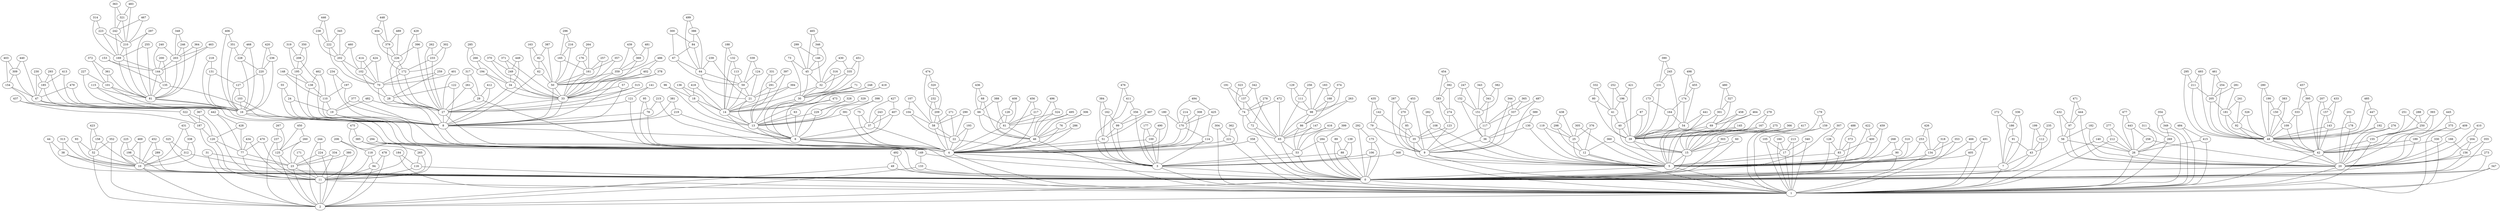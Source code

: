 graph G {
"0";
"1";
"2";
"3";
"4";
"5";
"6";
"7";
"8";
"9";
"10";
"11";
"12";
"13";
"14";
"15";
"16";
"17";
"18";
"19";
"20";
"21";
"22";
"23";
"24";
"25";
"26";
"27";
"28";
"29";
"30";
"31";
"32";
"33";
"34";
"35";
"36";
"37";
"38";
"39";
"40";
"41";
"42";
"43";
"44";
"45";
"46";
"47";
"48";
"49";
"50";
"51";
"52";
"53";
"54";
"55";
"56";
"57";
"58";
"59";
"60";
"61";
"62";
"63";
"64";
"65";
"66";
"67";
"68";
"69";
"70";
"71";
"72";
"73";
"74";
"75";
"76";
"77";
"78";
"79";
"80";
"81";
"82";
"83";
"84";
"85";
"86";
"87";
"88";
"89";
"90";
"91";
"92";
"93";
"94";
"95";
"96";
"97";
"98";
"99";
"100";
"101";
"102";
"103";
"104";
"105";
"106";
"107";
"108";
"109";
"110";
"111";
"112";
"113";
"114";
"115";
"116";
"117";
"118";
"119";
"120";
"121";
"122";
"123";
"124";
"125";
"126";
"127";
"128";
"129";
"130";
"131";
"132";
"133";
"134";
"135";
"136";
"137";
"138";
"139";
"140";
"141";
"142";
"143";
"144";
"145";
"146";
"147";
"148";
"149";
"150";
"151";
"152";
"153";
"154";
"155";
"156";
"157";
"158";
"159";
"160";
"161";
"162";
"163";
"164";
"165";
"166";
"167";
"168";
"169";
"170";
"171";
"172";
"173";
"174";
"175";
"176";
"177";
"178";
"179";
"180";
"181";
"182";
"183";
"184";
"185";
"186";
"187";
"188";
"189";
"190";
"191";
"192";
"193";
"194";
"195";
"196";
"197";
"198";
"199";
"200";
"201";
"202";
"203";
"204";
"205";
"206";
"207";
"208";
"209";
"210";
"211";
"212";
"213";
"214";
"215";
"216";
"217";
"218";
"219";
"220";
"221";
"222";
"223";
"224";
"225";
"226";
"227";
"228";
"229";
"230";
"231";
"232";
"233";
"234";
"235";
"236";
"237";
"238";
"239";
"240";
"241";
"242";
"243";
"244";
"245";
"246";
"247";
"248";
"249";
"250";
"251";
"252";
"253";
"254";
"255";
"256";
"257";
"258";
"259";
"260";
"261";
"262";
"263";
"264";
"265";
"266";
"267";
"268";
"269";
"270";
"271";
"272";
"273";
"274";
"275";
"276";
"277";
"278";
"279";
"280";
"281";
"282";
"283";
"284";
"285";
"286";
"287";
"288";
"289";
"290";
"291";
"292";
"293";
"294";
"295";
"296";
"297";
"298";
"299";
"300";
"301";
"302";
"303";
"304";
"305";
"306";
"307";
"308";
"309";
"310";
"311";
"312";
"313";
"314";
"315";
"316";
"317";
"318";
"319";
"320";
"321";
"322";
"323";
"324";
"325";
"326";
"327";
"328";
"329";
"330";
"331";
"332";
"333";
"334";
"335";
"336";
"337";
"338";
"339";
"340";
"341";
"342";
"343";
"344";
"345";
"346";
"347";
"348";
"349";
"350";
"351";
"352";
"353";
"354";
"355";
"356";
"357";
"358";
"359";
"360";
"361";
"362";
"363";
"364";
"365";
"366";
"367";
"368";
"369";
"370";
"371";
"372";
"373";
"374";
"375";
"376";
"377";
"378";
"379";
"380";
"381";
"382";
"383";
"384";
"385";
"386";
"387";
"388";
"389";
"390";
"391";
"392";
"393";
"394";
"395";
"396";
"397";
"398";
"399";
"400";
"401";
"402";
"403";
"404";
"405";
"406";
"407";
"408";
"409";
"410";
"411";
"412";
"413";
"414";
"415";
"416";
"417";
"418";
"419";
"420";
"421";
"422";
"423";
"424";
"425";
"426";
"427";
"428";
"429";
"430";
"431";
"432";
"433";
"434";
"435";
"436";
"437";
"438";
"439";
"440";
"441";
"442";
"443";
"444";
"445";
"446";
"447";
"448";
"449";
"450";
"451";
"452";
"453";
"454";
"455";
"456";
"457";
"458";
"459";
"460";
"461";
"462";
"463";
"464";
"465";
"466";
"467";
"468";
"469";
"470";
"471";
"472";
"473";
"474";
"475";
"476";
"477";
"478";
"479";
"480";
"481";
"482";
"483";
"484";
"485";
"486";
"487";
"488";
"489";
"490";
"491";
"492";
"493";
"494";
"495";
"496";
"497";
"498";
"499";
    "135" -- "4";
    "300" -- "84";
    "300" -- "67";
    "311" -- "269";
    "175" -- "0";
    "323" -- "137";
    "497" -- "51";
    "376" -- "12";
    "402" -- "33";
    "352" -- "2";
    "444" -- "20";
    "47" -- "16";
    "157" -- "42";
    "273" -- "20";
    "240" -- "203";
    "410" -- "20";
    "186" -- "91";
    "138" -- "110";
    "158" -- "10";
    "171" -- "11";
    "188" -- "132";
    "305" -- "5";
    "209" -- "4";
    "365" -- "337";
    "123" -- "35";
    "299" -- "45";
    "439" -- "369";
    "347" -- "0";
    "123" -- "9";
    "241" -- "92";
    "235" -- "43";
    "483" -- "210";
    "59" -- "21";
    "499" -- "386";
    "145" -- "5";
    "227" -- "16";
    "254" -- "48";
    "172" -- "27";
    "290" -- "58";
    "196" -- "39";
    "166" -- "0";
    "275" -- "39";
    "319" -- "195";
    "367" -- "11";
    "34" -- "33";
    "458" -- "69";
    "383" -- "48";
    "419" -- "30";
    "176" -- "161";
    "146" -- "32";
    "285" -- "266";
    "448" -- "379";
    "302" -- "233";
    "387" -- "50";
    "461" -- "205";
    "427" -- "37";
    "91" -- "7";
    "109" -- "42";
    "231" -- "39";
    "147" -- "65";
    "265" -- "116";
    "91" -- "43";
    "209" -- "58";
    "218" -- "16";
    "408" -- "61";
    "450" -- "260";
    "14" -- "6";
    "440" -- "47";
    "90" -- "0";
    "408" -- "128";
    "432" -- "56";
    "74" -- "72";
    "143" -- "42";
    "357" -- "161";
    "112" -- "0";
    "358" -- "1";
    "420" -- "236";
    "148" -- "110";
    "412" -- "27";
    "326" -- "92";
    "116" -- "1";
    "443" -- "26";
    "361" -- "81";
    "186" -- "7";
    "416" -- "53";
    "106" -- "3";
    "100" -- "4";
    "271" -- "22";
    "158" -- "52";
    "307" -- "0";
    "150" -- "48";
    "5" -- "0";
    "204" -- "156";
    "280" -- "190";
    "56" -- "26";
    "79" -- "35";
    "22" -- "3";
    "79" -- "9";
    "389" -- "36";
    "248" -- "14";
    "345" -- "202";
    "85" -- "35";
    "118" -- "94";
    "312" -- "10";
    "406" -- "351";
    "411" -- "356";
    "493" -- "211";
    "322" -- "187";
    "236" -- "220";
    "261" -- "29";
    "382" -- "151";
    "412" -- "29";
    "31" -- "23";
    "385" -- "265";
    "264" -- "176";
    "276" -- "20";
    "445" -- "375";
    "110" -- "19";
    "316" -- "30";
    "127" -- "103";
    "201" -- "178";
    "185" -- "16";
    "310" -- "5";
    "54" -- "39";
    "63" -- "13";
    "67" -- "64";
    "303" -- "15";
    "365" -- "117";
    "149" -- "0";
    "249" -- "33";
    "335" -- "30";
    "447" -- "48";
    "464" -- "5";
    "39" -- "15";
    "223" -- "169";
    "369" -- "359";
    "219" -- "8";
    "388" -- "61";
    "388" -- "66";
    "154" -- "47";
    "64" -- "59";
    "213" -- "1";
    "270" -- "9";
    "33" -- "8";
    "288" -- "250";
    "368" -- "1";
    "39" -- "5";
    "362" -- "221";
    "70" -- "27";
    "350" -- "195";
    "76" -- "4";
    "155" -- "42";
    "154" -- "16";
    "237" -- "125";
    "82" -- "50";
    "334" -- "11";
    "371" -- "33";
    "144" -- "81";
    "495" -- "61";
    "233" -- "172";
    "279" -- "167";
    "296" -- "165";
    "88" -- "3";
    "441" -- "54";
    "169" -- "144";
    "277" -- "212";
    "320" -- "209";
    "155" -- "1";
    "207" -- "42";
    "382" -- "341";
    "18" -- "13";
    "180" -- "170";
    "292" -- "175";
    "390" -- "245";
    "4" -- "3";
    "137" -- "74";
    "395" -- "333";
    "281" -- "181";
    "490" -- "100";
    "297" -- "81";
    "424" -- "70";
    "481" -- "359";
    "370" -- "249";
    "390" -- "231";
    "426" -- "134";
    "46" -- "1";
    "264" -- "161";
    "87" -- "39";
    "75" -- "4";
    "267" -- "237";
    "296" -- "216";
    "95" -- "78";
    "279" -- "15";
    "341" -- "117";
    "238" -- "222";
    "173" -- "39";
    "81" -- "4";
    "225" -- "10";
    "444" -- "97";
    "307" -- "126";
    "453" -- "9";
    "193" -- "22";
    "468" -- "16";
    "491" -- "405";
    "122" -- "8";
    "140" -- "26";
    "461" -- "254";
    "298" -- "25";
    "162" -- "99";
    "245" -- "231";
    "285" -- "194";
    "265" -- "11";
    "229" -- "13";
    "10" -- "2";
    "220" -- "16";
    "38" -- "0";
    "162" -- "51";
    "15" -- "5";
    "116" -- "11";
    "211" -- "205";
    "250" -- "42";
    "178" -- "20";
    "205" -- "48";
    "257" -- "161";
    "360" -- "12";
    "57" -- "33";
    "400" -- "5";
    "281" -- "205";
    "176" -- "33";
    "94" -- "2";
    "306" -- "46";
    "426" -- "253";
    "92" -- "48";
    "266" -- "34";
    "352" -- "52";
    "415" -- "26";
    "231" -- "173";
    "359" -- "33";
    "27" -- "8";
    "233" -- "27";
    "193" -- "4";
    "136" -- "14";
    "70" -- "28";
    "178" -- "48";
    "229" -- "6";
    "304" -- "221";
    "235" -- "112";
    "324" -- "61";
    "163" -- "82";
    "452" -- "10";
    "477" -- "443";
    "459" -- "5";
    "304" -- "1";
    "234" -- "8";
    "7" -- "0";
    "59" -- "14";
    "384" -- "162";
    "114" -- "3";
    "113" -- "59";
    "6" -- "1";
    "455" -- "54";
    "467" -- "210";
    "402" -- "50";
    "446" -- "222";
    "356" -- "3";
    "443" -- "258";
    "61" -- "46";
    "48" -- "20";
    "96" -- "18";
    "250" -- "155";
    "420" -- "220";
    "287" -- "270";
    "19" -- "4";
    "75" -- "37";
    "278" -- "72";
    "83" -- "0";
    "58" -- "22";
    "284" -- "53";
    "347" -- "1";
    "413" -- "16";
    "50" -- "33";
    "69" -- "39";
    "128" -- "46";
    "449" -- "249";
    "411" -- "3";
    "321" -- "242";
    "119" -- "25";
    "270" -- "85";
    "290" -- "22";
    "234" -- "197";
    "317" -- "29";
    "437" -- "187";
    "380" -- "23";
    "282" -- "108";
    "160" -- "17";
    "121" -- "27";
    "268" -- "0";
    "175" -- "106";
    "417" -- "303";
    "104" -- "22";
    "143" -- "48";
    "168" -- "86";
    "214" -- "4";
    "247" -- "152";
    "298" -- "12";
    "248" -- "30";
    "161" -- "50";
    "81" -- "16";
    "78" -- "8";
    "232" -- "209";
    "413" -- "185";
    "489" -- "226";
    "398" -- "13";
    "68" -- "46";
    "179" -- "159";
    "477" -- "26";
    "177" -- "100";
    "331" -- "291";
    "289" -- "10";
    "120" -- "11";
    "383" -- "150";
    "493" -- "48";
    "45" -- "30";
    "260" -- "23";
    "338" -- "312";
    "94" -- "11";
    "380" -- "2";
    "78" -- "4";
    "369" -- "33";
    "419" -- "6";
    "238" -- "202";
    "327" -- "301";
    "381" -- "8";
    "44" -- "38";
    "489" -- "379";
    "41" -- "39";
    "221" -- "4";
    "188" -- "14";
    "329" -- "229";
    "488" -- "83";
    "387" -- "82";
    "479" -- "16";
    "441" -- "15";
    "114" -- "4";
    "125" -- "23";
    "84" -- "67";
    "339" -- "59";
    "314" -- "223";
    "267" -- "125";
    "23" -- "2";
    "213" -- "17";
    "80" -- "41";
    "179" -- "1";
    "232" -- "58";
    "391" -- "13";
    "414" -- "102";
    "465" -- "346";
    "254" -- "205";
    "200" -- "135";
    "49" -- "2";
    "360" -- "5";
    "361" -- "101";
    "373" -- "0";
    "283" -- "123";
    "430" -- "32";
    "47" -- "4";
    "451" -- "335";
    "405" -- "5";
    "206" -- "11";
    "287" -- "9";
    "242" -- "169";
    "353" -- "1";
    "226" -- "172";
    "71" -- "6";
    "464" -- "69";
    "258" -- "20";
    "73" -- "30";
    "124" -- "21";
    "327" -- "69";
    "470" -- "11";
    "173" -- "164";
    "399" -- "284";
    "121" -- "4";
    "99" -- "51";
    "105" -- "1";
    "249" -- "34";
    "130" -- "36";
    "260" -- "125";
    "364" -- "203";
    "0" -- "2";
    "205" -- "181";
    "476" -- "411";
    "3" -- "1";
    "101" -- "16";
    "105" -- "17";
    "64" -- "21";
    "8" -- "4";
    "134" -- "5";
    "183" -- "168";
    "295" -- "211";
    "118" -- "11";
    "378" -- "50";
    "469" -- "198";
    "375" -- "189";
    "22" -- "4";
    "137" -- "65";
    "276" -- "48";
    "136" -- "18";
    "139" -- "88";
    "227" -- "101";
    "101" -- "81";
    "55" -- "8";
    "400" -- "83";
    "151" -- "117";
    "309" -- "47";
    "498" -- "174";
    "216" -- "165";
    "498" -- "455";
    "164" -- "39";
    "273" -- "0";
    "357" -- "33";
    "106" -- "0";
    "153" -- "144";
    "219" -- "6";
    "435" -- "79";
    "308" -- "4";
    "215" -- "78";
    "199" -- "43";
    "375" -- "20";
    "480" -- "327";
    "305" -- "25";
    "451" -- "30";
    "108" -- "5";
    "25" -- "12";
    "4" -- "1";
    "60" -- "15";
    "151" -- "36";
    "224" -- "23";
    "345" -- "222";
    "423" -- "158";
    "147" -- "53";
    "29" -- "4";
    "102" -- "70";
    "85" -- "9";
    "484" -- "1";
    "93" -- "52";
    "62" -- "8";
    "450" -- "125";
    "457" -- "333";
    "177" -- "3";
    "161" -- "33";
    "220" -- "127";
    "30" -- "14";
    "446" -- "238";
    "65" -- "53";
    "262" -- "27";
    "23" -- "11";
    "421" -- "39";
    "134" -- "1";
    "145" -- "39";
    "292" -- "0";
    "133" -- "2";
    "207" -- "157";
    "21" -- "13";
    "184" -- "1";
    "333" -- "109";
    "315" -- "33";
    "52" -- "2";
    "409" -- "330";
    "44" -- "0";
    "318" -- "134";
    "25" -- "5";
    "406" -- "16";
    "452" -- "289";
    "354" -- "349";
    "211" -- "48";
    "280" -- "48";
    "407" -- "37";
    "386" -- "64";
    "35" -- "5";
    "271" -- "58";
    "366" -- "39";
    "253" -- "134";
    "330" -- "42";
    "171" -- "23";
    "225" -- "198";
    "246" -- "203";
    "340" -- "17";
    "237" -- "2";
    "336" -- "7";
    "434" -- "77";
    "152" -- "151";
    "159" -- "1";
    "342" -- "65";
    "496" -- "46";
    "14" -- "13";
    "421" -- "196";
    "355" -- "156";
    "129" -- "111";
    "192" -- "20";
    "359" -- "50";
    "417" -- "15";
    "40" -- "15";
    "337" -- "9";
    "468" -- "228";
    "109" -- "48";
    "194" -- "33";
    "314" -- "169";
    "404" -- "379";
    "89" -- "0";
    "41" -- "40";
    "282" -- "5";
    "50" -- "8";
    "458" -- "39";
    "275" -- "15";
    "337" -- "117";
    "456" -- "217";
    "166" -- "156";
    "284" -- "0";
    "487" -- "9";
    "125" -- "2";
    "24" -- "8";
    "251" -- "250";
    "351" -- "16";
    "435" -- "142";
    "216" -- "50";
    "432" -- "97";
    "18" -- "14";
    "104" -- "58";
    "344" -- "337";
    "294" -- "149";
    "28" -- "27";
    "124" -- "59";
    "103" -- "16";
    "425" -- "170";
    "398" -- "391";
    "197" -- "110";
    "427" -- "407";
    "274" -- "123";
    "343" -- "341";
    "490" -- "3";
    "16" -- "4";
    "24" -- "19";
    "256" -- "98";
    "346" -- "146";
    "221" -- "1";
    "497" -- "99";
    "257" -- "33";
    "57" -- "8";
    "120" -- "77";
    "397" -- "291";
    "422" -- "5";
    "471" -- "97";
    "301" -- "5";
    "165" -- "161";
    "230" -- "47";
    "341" -- "151";
    "486" -- "402";
    "322" -- "120";
    "21" -- "14";
    "454" -- "392";
    "189" -- "42";
    "379" -- "226";
    "440" -- "309";
    "243" -- "6";
    "239" -- "64";
    "303" -- "0";
    "26" -- "1";
    "335" -- "32";
    "266" -- "194";
    "49" -- "0";
    "414" -- "70";
    "272" -- "7";
    "325" -- "0";
    "447" -- "192";
    "194" -- "34";
    "214" -- "170";
    "26" -- "20";
    "309" -- "154";
    "33" -- "27";
    "433" -- "157";
    "37" -- "4";
    "386" -- "84";
    "131" -- "16";
    "431" -- "338";
    "45" -- "32";
    "301" -- "69";
    "255" -- "81";
    "445" -- "20";
    "198" -- "0";
    "494" -- "170";
    "226" -- "27";
    "180" -- "4";
    "378" -- "8";
    "277" -- "26";
    "239" -- "21";
    "163" -- "62";
    "269" -- "1";
    "455" -- "174";
    "83" -- "5";
    "294" -- "0";
    "469" -- "10";
    "495" -- "46";
    "152" -- "36";
    "242" -- "210";
    "401" -- "70";
    "62" -- "50";
    "434" -- "11";
    "170" -- "114";
    "150" -- "109";
    "316" -- "32";
    "6" -- "4";
    "474" -- "320";
    "228" -- "16";
    "371" -- "249";
    "230" -- "185";
    "252" -- "41";
    "148" -- "138";
    "308" -- "170";
    "463" -- "144";
    "330" -- "1";
    "366" -- "15";
    "82" -- "62";
    "436" -- "68";
    "286" -- "4";
    "405" -- "1";
    "391" -- "4";
    "437" -- "322";
    "457" -- "395";
    "471" -- "444";
    "153" -- "135";
    "181" -- "92";
    "19" -- "8";
    "146" -- "45";
    "217" -- "4";
    "100" -- "3";
    "20" -- "1";
    "222" -- "202";
    "328" -- "6";
    "15" -- "0";
    "475" -- "385";
    "460" -- "202";
    "13" -- "4";
    "431" -- "10";
    "482" -- "19";
    "385" -- "11";
    "208" -- "195";
    "272" -- "186";
    "93" -- "10";
    "77" -- "23";
    "351" -- "228";
    "418" -- "14";
    "339" -- "124";
    "112" -- "43";
    "263" -- "98";
    "379" -- "172";
    "342" -- "137";
    "164" -- "54";
    "472" -- "74";
    "297" -- "210";
    "95" -- "4";
    "195" -- "138";
    "403" -- "309";
    "69" -- "5";
    "87" -- "40";
    "487" -- "337";
    "129" -- "98";
    "449" -- "34";
    "201" -- "20";
    "196" -- "41";
    "7" -- "1";
    "191" -- "137";
    "392" -- "283";
    "344" -- "9";
    "428" -- "120";
    "130" -- "5";
    "430" -- "335";
    "463" -- "203";
    "60" -- "0";
    "9" -- "5";
    "203" -- "144";
    "245" -- "39";
    "251" -- "155";
    "127" -- "16";
    "367" -- "187";
    "376" -- "25";
    "348" -- "203";
    "313" -- "10";
    "243" -- "37";
    "255" -- "169";
    "72" -- "0";
    "115" -- "81";
    "409" -- "1";
    "184" -- "116";
    "286" -- "46";
    "374" -- "168";
    "187" -- "120";
    "97" -- "20";
    "138" -- "8";
    "343" -- "151";
    "393" -- "250";
    "404" -- "226";
    "306" -- "76";
    "467" -- "242";
    "103" -- "8";
    "159" -- "105";
    "74" -- "65";
    "97" -- "56";
    "122" -- "28";
    "223" -- "210";
    "261" -- "27";
    "92" -- "42";
    "199" -- "112";
    "438" -- "298";
    "289" -- "0";
    "480" -- "301";
    "394" -- "14";
    "315" -- "27";
    "31" -- "2";
    "293" -- "185";
    "499" -- "64";
    "198" -- "10";
    "247" -- "151";
    "486" -- "50";
    "368" -- "3";
    "349" -- "1";
    "67" -- "59";
    "212" -- "1";
    "332" -- "80";
    "228" -- "220";
    "483" -- "321";
    "34" -- "8";
    "212" -- "26";
    "35" -- "9";
    "346" -- "45";
    "244" -- "2";
    "492" -- "0";
    "89" -- "88";
    "370" -- "33";
    "465" -- "45";
    "394" -- "21";
    "478" -- "94";
    "336" -- "186";
    "416" -- "65";
    "331" -- "13";
    "318" -- "5";
    "110" -- "8";
    "381" -- "219";
    "494" -- "425";
    "169" -- "81";
    "20" -- "0";
    "312" -- "0";
    "17" -- "1";
    "334" -- "23";
    "423" -- "52";
    "10" -- "0";
    "55" -- "24";
    "11" -- "1";
    "195" -- "8";
    "395" -- "42";
    "418" -- "18";
    "473" -- "14";
    "202" -- "70";
    "320" -- "232";
    "46" -- "4";
    "485" -- "447";
    "372" -- "101";
    "462" -- "138";
    "66" -- "61";
    "51" -- "3";
    "36" -- "9";
    "246" -- "81";
    "217" -- "61";
    "491" -- "1";
    "142" -- "35";
    "433" -- "143";
    "354" -- "1";
    "86" -- "53";
    "90" -- "5";
    "149" -- "133";
    "187" -- "11";
    "462" -- "110";
    "102" -- "28";
    "253" -- "5";
    "295" -- "48";
    "0" -- "1";
    "362" -- "4";
    "204" -- "20";
    "12" -- "1";
    "478" -- "2";
    "11" -- "2";
    "448" -- "404";
    "42" -- "20";
    "13" -- "6";
    "492" -- "49";
    "117" -- "36";
    "210" -- "169";
    "460" -- "102";
    "208" -- "8";
    "77" -- "11";
    "470" -- "77";
    "32" -- "30";
    "51" -- "4";
    "353" -- "134";
    "325" -- "312";
    "291" -- "21";
    "224" -- "2";
    "274" -- "35";
    "401" -- "27";
    "144" -- "135";
    "52" -- "10";
    "28" -- "8";
    "126" -- "83";
    "190" -- "150";
    "321" -- "210";
    "252" -- "196";
    "399" -- "0";
    "128" -- "61";
    "429" -- "27";
    "5" -- "1";
    "131" -- "127";
    "160" -- "1";
    "66" -- "46";
    "119" -- "5";
    "241" -- "181";
    "356" -- "99";
    "98" -- "86";
    "293" -- "16";
    "244" -- "224";
    "17" -- "5";
    "107" -- "104";
    "350" -- "208";
    "259" -- "28";
    "30" -- "6";
    "222" -- "70";
    "58" -- "4";
    "454" -- "283";
    "374" -- "98";
    "407" -- "6";
    "332" -- "41";
    "373" -- "83";
    "415" -- "1";
    "326" -- "48";
    "86" -- "65";
    "424" -- "102";
    "453" -- "270";
    "48" -- "42";
    "473" -- "13";
    "396" -- "27";
    "442" -- "77";
    "259" -- "70";
    "72" -- "65";
    "215" -- "4";
    "396" -- "226";
    "475" -- "11";
    "172" -- "70";
    "278" -- "74";
    "68" -- "66";
    "98" -- "65";
    "53" -- "0";
    "358" -- "4";
    "319" -- "208";
    "56" -- "20";
    "185" -- "47";
    "117" -- "9";
    "397" -- "13";
    "256" -- "111";
    "139" -- "3";
    "27" -- "4";
    "481" -- "369";
    "43" -- "0";
    "42" -- "1";
    "392" -- "274";
    "142" -- "79";
    "389" -- "130";
    "323" -- "74";
    "65" -- "0";
    "170" -- "4";
    "36" -- "5";
    "113" -- "14";
    "240" -- "144";
    "410" -- "204";
    "333" -- "42";
    "38" -- "10";
    "283" -- "274";
    "174" -- "54";
    "183" -- "98";
    "384" -- "51";
    "329" -- "13";
    "16" -- "8";
    "40" -- "39";
    "71" -- "30";
    "262" -- "233";
    "328" -- "229";
    "439" -- "359";
    "472" -- "65";
    "99" -- "3";
    "302" -- "172";
    "291" -- "13";
    "372" -- "361";
    "429" -- "396";
    "456" -- "4";
    "141" -- "27";
    "206" -- "118";
    "76" -- "46";
    "141" -- "121";
    "157" -- "143";
    "133" -- "0";
    "9" -- "1";
    "476" -- "3";
    "73" -- "45";
    "182" -- "56";
    "348" -- "246";
    "197" -- "8";
    "96" -- "13";
    "340" -- "1";
    "210" -- "81";
    "393" -- "42";
    "422" -- "400";
    "485" -- "48";
    "8" -- "6";
    "182" -- "20";
    "324" -- "46";
    "442" -- "428";
    "88" -- "0";
    "436" -- "66";
    "53" -- "3";
    "156" -- "20";
    "80" -- "39";
    "43" -- "7";
    "126" -- "0";
    "363" -- "321";
    "268" -- "90";
    "428" -- "77";
    "459" -- "400";
    "84" -- "64";
    "132" -- "14";
    "168" -- "98";
    "190" -- "48";
    "310" -- "90";
    "174" -- "164";
    "258" -- "26";
    "377" -- "19";
    "107" -- "58";
    "3" -- "0";
    "218" -- "131";
    "438" -- "25";
    "317" -- "261";
    "466" -- "405";
    "29" -- "27";
    "1" -- "2";
    "156" -- "0";
    "54" -- "15";
    "191" -- "74";
    "12" -- "5";
    "200" -- "144";
    "203" -- "81";
    "488" -- "373";
    "496" -- "324";
    "189" -- "20";
    "192" -- "48";
    "167" -- "15";
    "425" -- "114";
    "111" -- "98";
    "355" -- "0";
    "363" -- "242";
    "37" -- "6";
    "132" -- "113";
    "61" -- "4";
    "288" -- "155";
    "135" -- "81";
    "202" -- "102";
    "63" -- "6";
    "167" -- "39";
    "181" -- "48";
    "364" -- "81";
    "269" -- "26";
    "299" -- "146";
    "108" -- "35";
    "140" -- "1";
    "311" -- "26";
    "484" -- "415";
    "165" -- "50";
    "466" -- "5";
    "479" -- "47";
    "111" -- "65";
    "338" -- "10";
    "313" -- "38";
    "263" -- "86";
    "32" -- "14";
    "349" -- "269";
    "377" -- "4";
    "474" -- "209";
    "482" -- "4";
    "115" -- "16";
    "403" -- "154";
    "236" -- "16";
}
